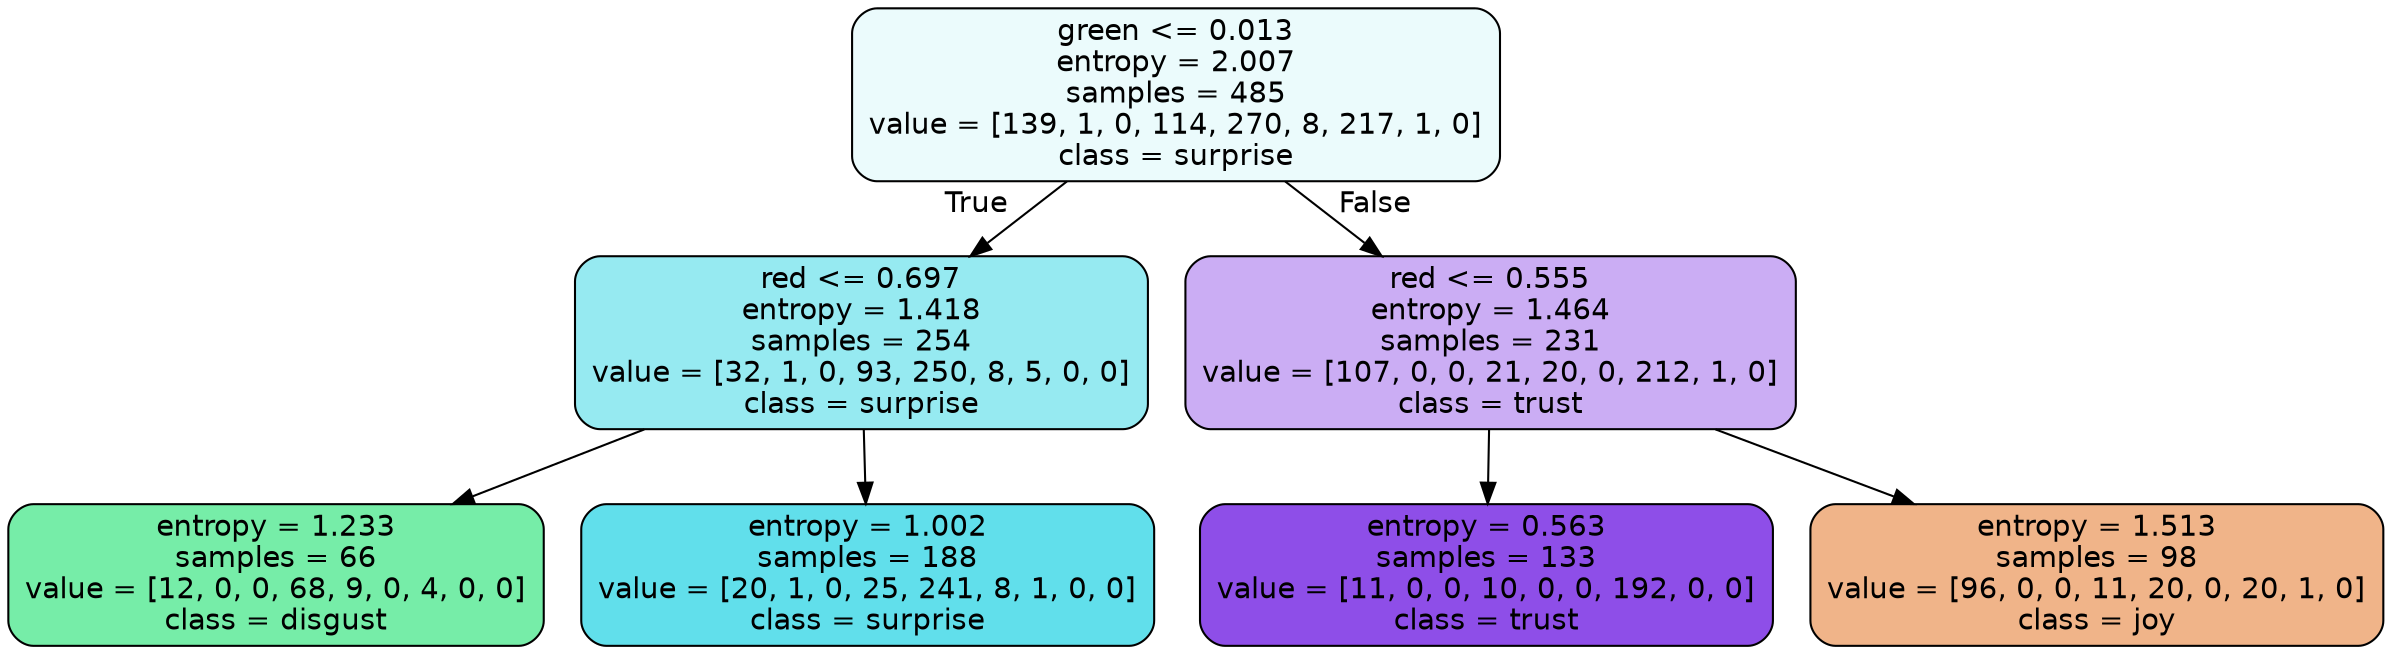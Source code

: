 digraph Tree {
node [shape=box, style="filled, rounded", color="black", fontname=helvetica] ;
edge [fontname=helvetica] ;
0 [label="green <= 0.013\nentropy = 2.007\nsamples = 485\nvalue = [139, 1, 0, 114, 270, 8, 217, 1, 0]\nclass = surprise", fillcolor="#39d7e519"] ;
1 [label="red <= 0.697\nentropy = 1.418\nsamples = 254\nvalue = [32, 1, 0, 93, 250, 8, 5, 0, 0]\nclass = surprise", fillcolor="#39d7e587"] ;
0 -> 1 [labeldistance=2.5, labelangle=45, headlabel="True"] ;
2 [label="entropy = 1.233\nsamples = 66\nvalue = [12, 0, 0, 68, 9, 0, 4, 0, 0]\nclass = disgust", fillcolor="#39e581b0"] ;
1 -> 2 ;
3 [label="entropy = 1.002\nsamples = 188\nvalue = [20, 1, 0, 25, 241, 8, 1, 0, 0]\nclass = surprise", fillcolor="#39d7e5cb"] ;
1 -> 3 ;
4 [label="red <= 0.555\nentropy = 1.464\nsamples = 231\nvalue = [107, 0, 0, 21, 20, 0, 212, 1, 0]\nclass = trust", fillcolor="#8139e569"] ;
0 -> 4 [labeldistance=2.5, labelangle=-45, headlabel="False"] ;
5 [label="entropy = 0.563\nsamples = 133\nvalue = [11, 0, 0, 10, 0, 0, 192, 0, 0]\nclass = trust", fillcolor="#8139e5e4"] ;
4 -> 5 ;
6 [label="entropy = 1.513\nsamples = 98\nvalue = [96, 0, 0, 11, 20, 0, 20, 1, 0]\nclass = joy", fillcolor="#e5813997"] ;
4 -> 6 ;
}